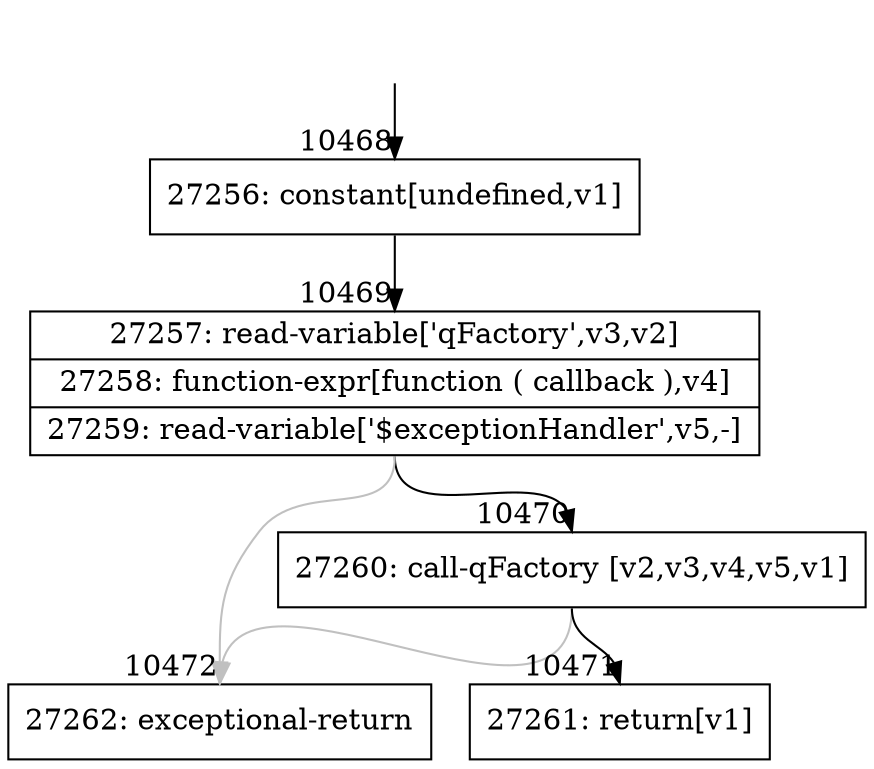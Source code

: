 digraph {
rankdir="TD"
BB_entry795[shape=none,label=""];
BB_entry795 -> BB10468 [tailport=s, headport=n, headlabel="    10468"]
BB10468 [shape=record label="{27256: constant[undefined,v1]}" ] 
BB10468 -> BB10469 [tailport=s, headport=n, headlabel="      10469"]
BB10469 [shape=record label="{27257: read-variable['qFactory',v3,v2]|27258: function-expr[function ( callback ),v4]|27259: read-variable['$exceptionHandler',v5,-]}" ] 
BB10469 -> BB10470 [tailport=s, headport=n, headlabel="      10470"]
BB10469 -> BB10472 [tailport=s, headport=n, color=gray, headlabel="      10472"]
BB10470 [shape=record label="{27260: call-qFactory [v2,v3,v4,v5,v1]}" ] 
BB10470 -> BB10471 [tailport=s, headport=n, headlabel="      10471"]
BB10470 -> BB10472 [tailport=s, headport=n, color=gray]
BB10471 [shape=record label="{27261: return[v1]}" ] 
BB10472 [shape=record label="{27262: exceptional-return}" ] 
//#$~ 14482
}
